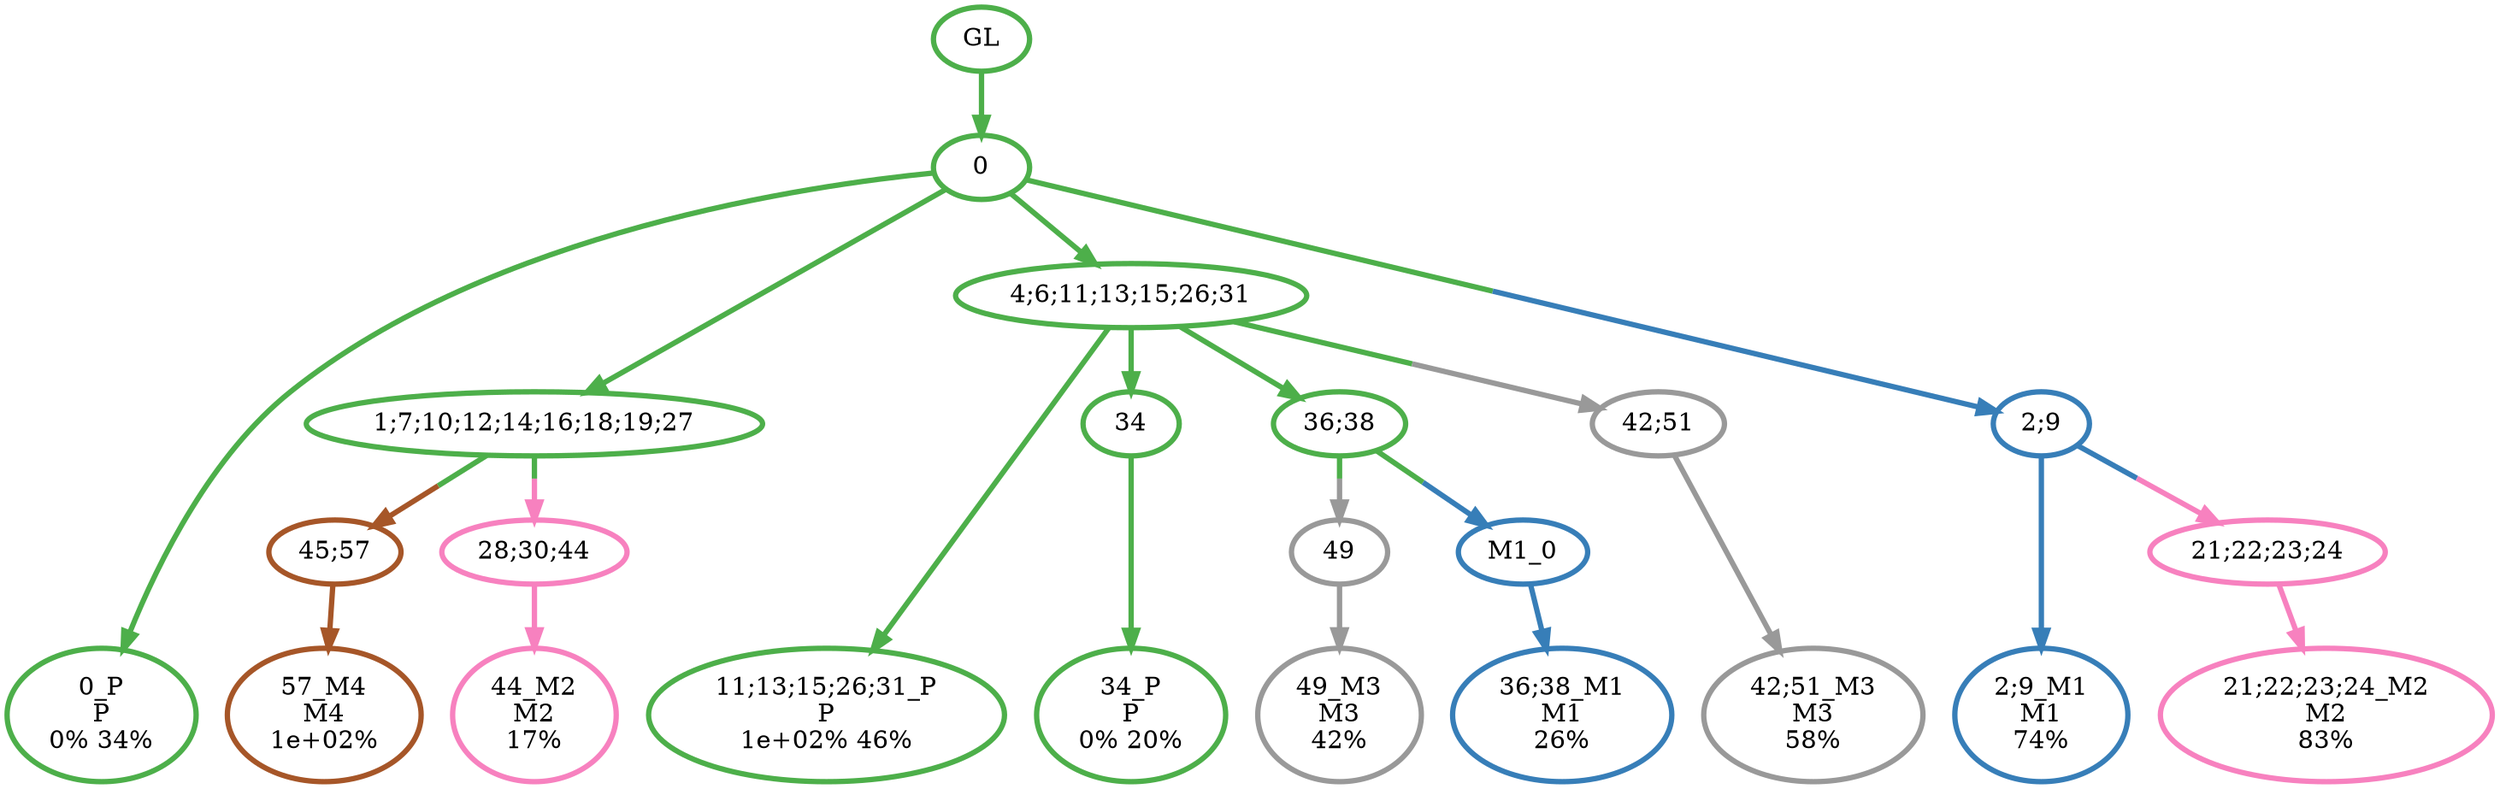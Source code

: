 digraph T {
	{
		rank=same
		20 [penwidth=3,colorscheme=set19,color=3,label="0_P\nP\n0% 34%"]
		17 [penwidth=3,colorscheme=set19,color=3,label="11;13;15;26;31_P\nP\n1e+02% 46%"]
		15 [penwidth=3,colorscheme=set19,color=3,label="34_P\nP\n0% 20%"]
		14 [penwidth=3,colorscheme=set19,color=2,label="2;9_M1\nM1\n74%"]
		12 [penwidth=3,colorscheme=set19,color=2,label="36;38_M1\nM1\n26%"]
		11 [penwidth=3,colorscheme=set19,color=8,label="44_M2\nM2\n17%"]
		10 [penwidth=3,colorscheme=set19,color=8,label="21;22;23;24_M2\nM2\n83%"]
		9 [penwidth=3,colorscheme=set19,color=9,label="49_M3\nM3\n42%"]
		8 [penwidth=3,colorscheme=set19,color=9,label="42;51_M3\nM3\n58%"]
		7 [penwidth=3,colorscheme=set19,color=7,label="57_M4\nM4\n1e+02%"]
	}
	22 [penwidth=3,colorscheme=set19,color=3,label="GL"]
	21 [penwidth=3,colorscheme=set19,color=3,label="0"]
	19 [penwidth=3,colorscheme=set19,color=3,label="1;7;10;12;14;16;18;19;27"]
	18 [penwidth=3,colorscheme=set19,color=3,label="4;6;11;13;15;26;31"]
	16 [penwidth=3,colorscheme=set19,color=3,label="34"]
	13 [penwidth=3,colorscheme=set19,color=3,label="36;38"]
	6 [penwidth=3,colorscheme=set19,color=8,label="21;22;23;24"]
	5 [penwidth=3,colorscheme=set19,color=7,label="45;57"]
	4 [penwidth=3,colorscheme=set19,color=9,label="49"]
	3 [penwidth=3,colorscheme=set19,color=9,label="42;51"]
	2 [penwidth=3,colorscheme=set19,color=8,label="28;30;44"]
	1 [penwidth=3,colorscheme=set19,color=2,label="M1_0"]
	0 [penwidth=3,colorscheme=set19,color=2,label="2;9"]
	22 -> 21 [penwidth=3,colorscheme=set19,color=3]
	21 -> 20 [penwidth=3,colorscheme=set19,color=3]
	21 -> 18 [penwidth=3,colorscheme=set19,color=3]
	21 -> 19 [penwidth=3,colorscheme=set19,color=3]
	21 -> 0 [penwidth=3,colorscheme=set19,color="3;0.5:2"]
	19 -> 5 [penwidth=3,colorscheme=set19,color="3;0.5:7"]
	19 -> 2 [penwidth=3,colorscheme=set19,color="3;0.5:8"]
	18 -> 17 [penwidth=3,colorscheme=set19,color=3]
	18 -> 16 [penwidth=3,colorscheme=set19,color=3]
	18 -> 13 [penwidth=3,colorscheme=set19,color=3]
	18 -> 3 [penwidth=3,colorscheme=set19,color="3;0.5:9"]
	16 -> 15 [penwidth=3,colorscheme=set19,color=3]
	13 -> 1 [penwidth=3,colorscheme=set19,color="3;0.5:2"]
	13 -> 4 [penwidth=3,colorscheme=set19,color="3;0.5:9"]
	6 -> 10 [penwidth=3,colorscheme=set19,color=8]
	5 -> 7 [penwidth=3,colorscheme=set19,color=7]
	4 -> 9 [penwidth=3,colorscheme=set19,color=9]
	3 -> 8 [penwidth=3,colorscheme=set19,color=9]
	2 -> 11 [penwidth=3,colorscheme=set19,color=8]
	1 -> 12 [penwidth=3,colorscheme=set19,color=2]
	0 -> 14 [penwidth=3,colorscheme=set19,color=2]
	0 -> 6 [penwidth=3,colorscheme=set19,color="2;0.5:8"]
}
